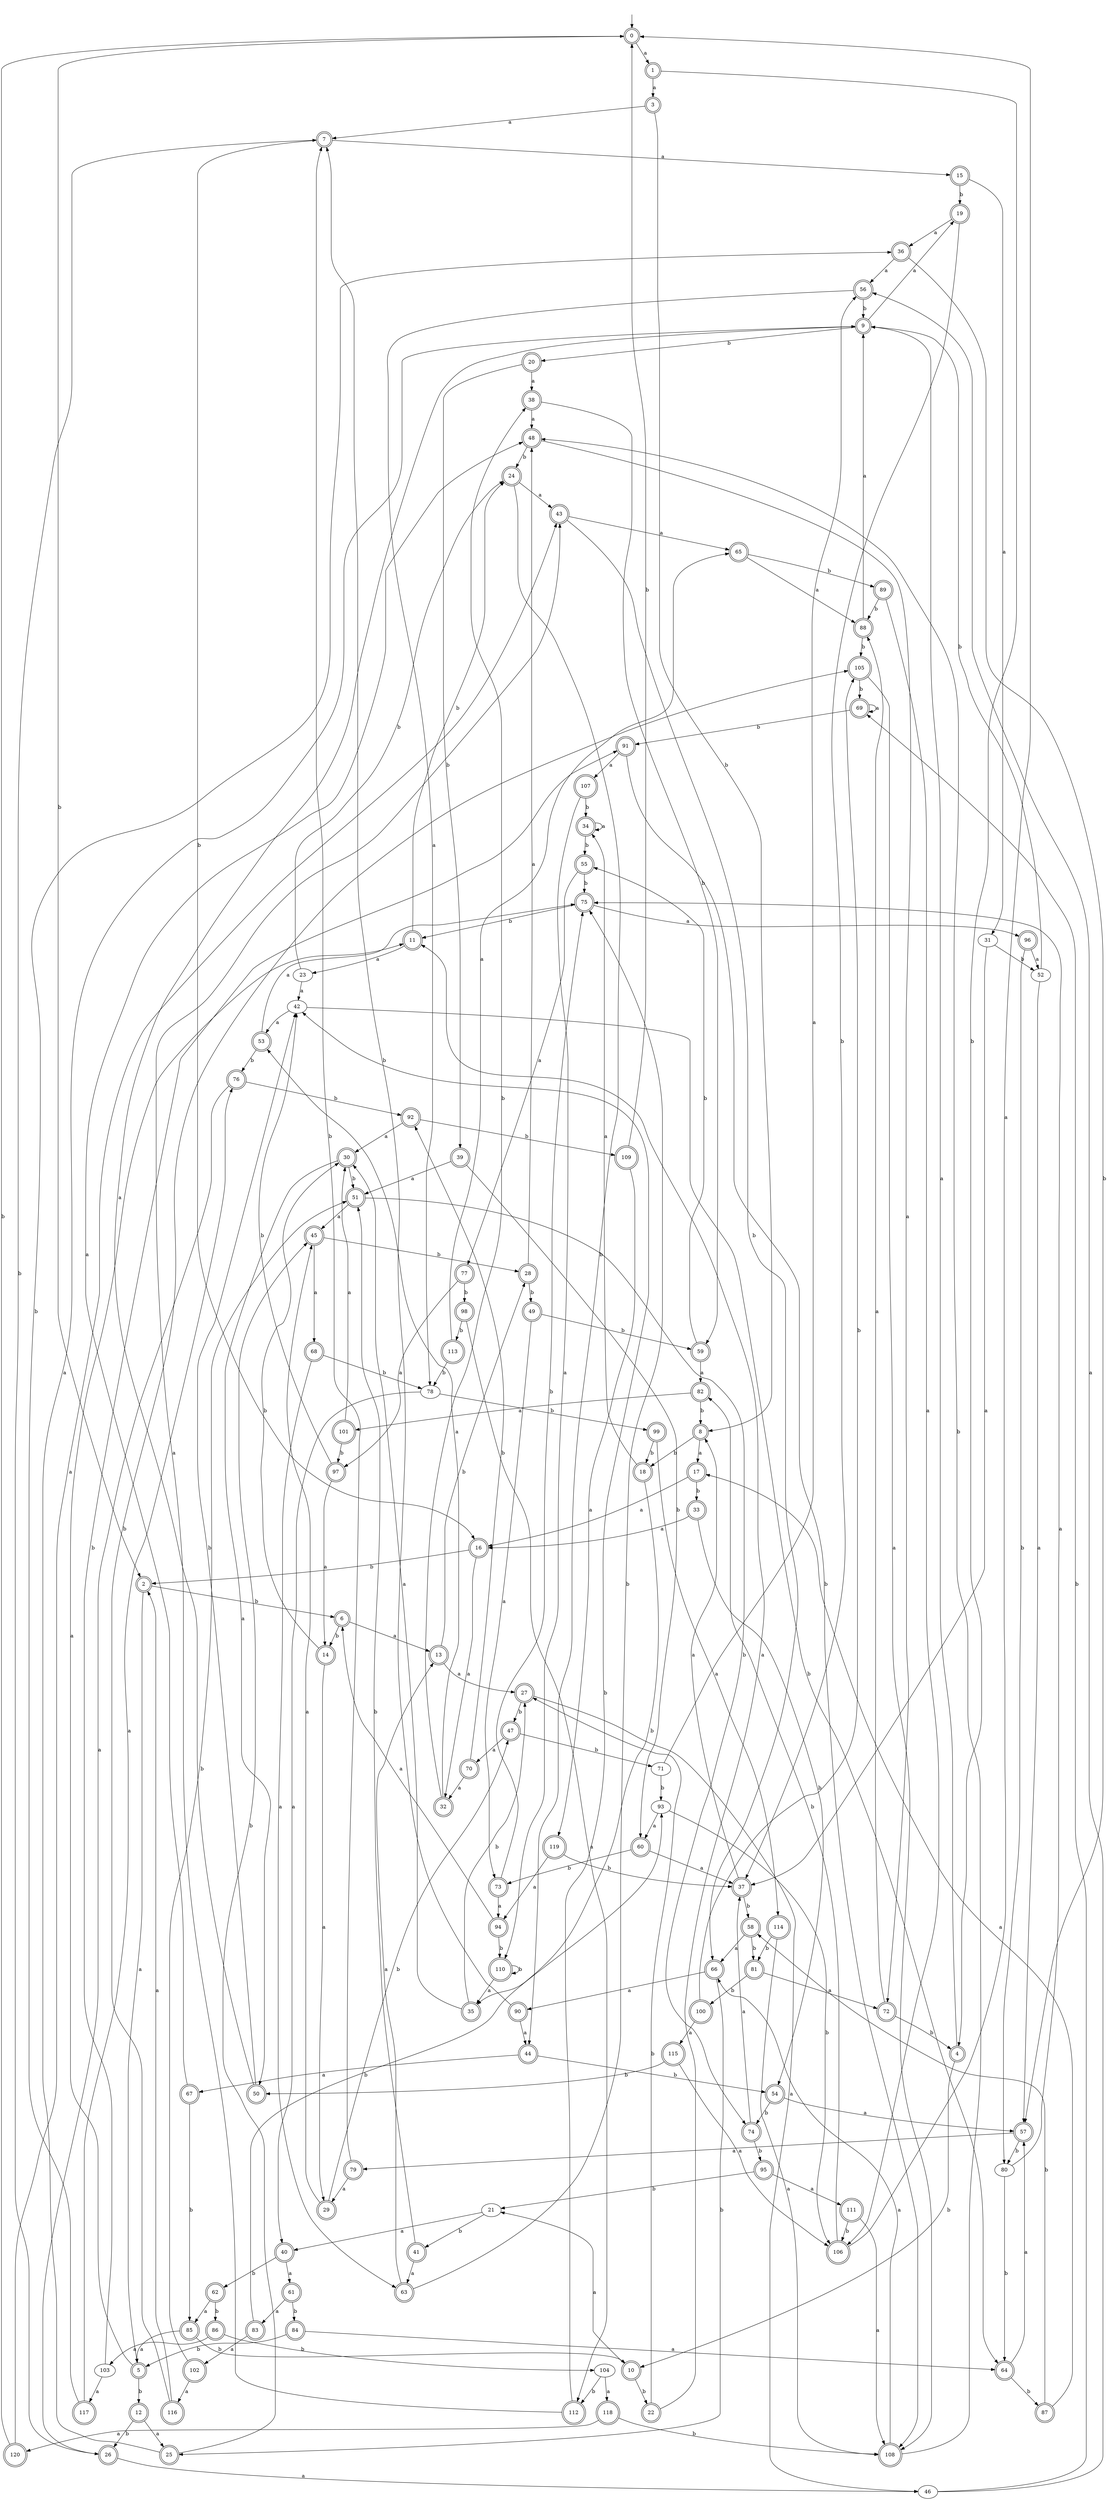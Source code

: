 digraph RandomDFA {
  __start0 [label="", shape=none];
  __start0 -> 0 [label=""];
  0 [shape=circle] [shape=doublecircle]
  0 -> 1 [label="a"]
  0 -> 2 [label="b"]
  1 [shape=doublecircle]
  1 -> 3 [label="a"]
  1 -> 4 [label="b"]
  2 [shape=doublecircle]
  2 -> 5 [label="a"]
  2 -> 6 [label="b"]
  3 [shape=doublecircle]
  3 -> 7 [label="a"]
  3 -> 8 [label="b"]
  4 [shape=doublecircle]
  4 -> 9 [label="a"]
  4 -> 10 [label="b"]
  5 [shape=doublecircle]
  5 -> 11 [label="a"]
  5 -> 12 [label="b"]
  6 [shape=doublecircle]
  6 -> 13 [label="a"]
  6 -> 14 [label="b"]
  7 [shape=doublecircle]
  7 -> 15 [label="a"]
  7 -> 16 [label="b"]
  8 [shape=doublecircle]
  8 -> 17 [label="a"]
  8 -> 18 [label="b"]
  9 [shape=doublecircle]
  9 -> 19 [label="a"]
  9 -> 20 [label="b"]
  10 [shape=doublecircle]
  10 -> 21 [label="a"]
  10 -> 22 [label="b"]
  11 [shape=doublecircle]
  11 -> 23 [label="a"]
  11 -> 24 [label="b"]
  12 [shape=doublecircle]
  12 -> 25 [label="a"]
  12 -> 26 [label="b"]
  13 [shape=doublecircle]
  13 -> 27 [label="a"]
  13 -> 28 [label="b"]
  14 [shape=doublecircle]
  14 -> 29 [label="a"]
  14 -> 30 [label="b"]
  15 [shape=doublecircle]
  15 -> 31 [label="a"]
  15 -> 19 [label="b"]
  16 [shape=doublecircle]
  16 -> 32 [label="a"]
  16 -> 2 [label="b"]
  17 [shape=doublecircle]
  17 -> 16 [label="a"]
  17 -> 33 [label="b"]
  18 [shape=doublecircle]
  18 -> 34 [label="a"]
  18 -> 35 [label="b"]
  19 [shape=doublecircle]
  19 -> 36 [label="a"]
  19 -> 37 [label="b"]
  20 [shape=doublecircle]
  20 -> 38 [label="a"]
  20 -> 39 [label="b"]
  21
  21 -> 40 [label="a"]
  21 -> 41 [label="b"]
  22 [shape=doublecircle]
  22 -> 11 [label="a"]
  22 -> 27 [label="b"]
  23
  23 -> 42 [label="a"]
  23 -> 24 [label="b"]
  24 [shape=doublecircle]
  24 -> 43 [label="a"]
  24 -> 44 [label="b"]
  25 [shape=doublecircle]
  25 -> 9 [label="a"]
  25 -> 45 [label="b"]
  26 [shape=doublecircle]
  26 -> 46 [label="a"]
  26 -> 7 [label="b"]
  27 [shape=doublecircle]
  27 -> 46 [label="a"]
  27 -> 47 [label="b"]
  28 [shape=doublecircle]
  28 -> 48 [label="a"]
  28 -> 49 [label="b"]
  29 [shape=doublecircle]
  29 -> 45 [label="a"]
  29 -> 47 [label="b"]
  30 [shape=doublecircle]
  30 -> 50 [label="a"]
  30 -> 51 [label="b"]
  31
  31 -> 37 [label="a"]
  31 -> 52 [label="b"]
  32 [shape=doublecircle]
  32 -> 53 [label="a"]
  32 -> 38 [label="b"]
  33 [shape=doublecircle]
  33 -> 16 [label="a"]
  33 -> 54 [label="b"]
  34 [shape=doublecircle]
  34 -> 34 [label="a"]
  34 -> 55 [label="b"]
  35 [shape=doublecircle]
  35 -> 30 [label="a"]
  35 -> 27 [label="b"]
  36 [shape=doublecircle]
  36 -> 56 [label="a"]
  36 -> 57 [label="b"]
  37 [shape=doublecircle]
  37 -> 8 [label="a"]
  37 -> 58 [label="b"]
  38 [shape=doublecircle]
  38 -> 48 [label="a"]
  38 -> 59 [label="b"]
  39 [shape=doublecircle]
  39 -> 51 [label="a"]
  39 -> 60 [label="b"]
  40 [shape=doublecircle]
  40 -> 61 [label="a"]
  40 -> 62 [label="b"]
  41 [shape=doublecircle]
  41 -> 63 [label="a"]
  41 -> 51 [label="b"]
  42
  42 -> 53 [label="a"]
  42 -> 64 [label="b"]
  43 [shape=doublecircle]
  43 -> 65 [label="a"]
  43 -> 66 [label="b"]
  44 [shape=doublecircle]
  44 -> 67 [label="a"]
  44 -> 54 [label="b"]
  45 [shape=doublecircle]
  45 -> 68 [label="a"]
  45 -> 28 [label="b"]
  46
  46 -> 56 [label="a"]
  46 -> 69 [label="b"]
  47 [shape=doublecircle]
  47 -> 70 [label="a"]
  47 -> 71 [label="b"]
  48 [shape=doublecircle]
  48 -> 72 [label="a"]
  48 -> 24 [label="b"]
  49 [shape=doublecircle]
  49 -> 73 [label="a"]
  49 -> 59 [label="b"]
  50 [shape=doublecircle]
  50 -> 9 [label="a"]
  50 -> 42 [label="b"]
  51 [shape=doublecircle]
  51 -> 45 [label="a"]
  51 -> 74 [label="b"]
  52
  52 -> 57 [label="a"]
  52 -> 9 [label="b"]
  53 [shape=doublecircle]
  53 -> 75 [label="a"]
  53 -> 76 [label="b"]
  54 [shape=doublecircle]
  54 -> 57 [label="a"]
  54 -> 74 [label="b"]
  55 [shape=doublecircle]
  55 -> 77 [label="a"]
  55 -> 75 [label="b"]
  56 [shape=doublecircle]
  56 -> 78 [label="a"]
  56 -> 9 [label="b"]
  57 [shape=doublecircle]
  57 -> 79 [label="a"]
  57 -> 80 [label="b"]
  58 [shape=doublecircle]
  58 -> 66 [label="a"]
  58 -> 81 [label="b"]
  59 [shape=doublecircle]
  59 -> 82 [label="a"]
  59 -> 55 [label="b"]
  60 [shape=doublecircle]
  60 -> 37 [label="a"]
  60 -> 73 [label="b"]
  61 [shape=doublecircle]
  61 -> 83 [label="a"]
  61 -> 84 [label="b"]
  62 [shape=doublecircle]
  62 -> 85 [label="a"]
  62 -> 86 [label="b"]
  63 [shape=doublecircle]
  63 -> 13 [label="a"]
  63 -> 75 [label="b"]
  64 [shape=doublecircle]
  64 -> 57 [label="a"]
  64 -> 87 [label="b"]
  65 [shape=doublecircle]
  65 -> 88 [label="a"]
  65 -> 89 [label="b"]
  66 [shape=doublecircle]
  66 -> 90 [label="a"]
  66 -> 25 [label="b"]
  67 [shape=doublecircle]
  67 -> 48 [label="a"]
  67 -> 85 [label="b"]
  68 [shape=doublecircle]
  68 -> 63 [label="a"]
  68 -> 78 [label="b"]
  69 [shape=doublecircle]
  69 -> 69 [label="a"]
  69 -> 91 [label="b"]
  70 [shape=doublecircle]
  70 -> 32 [label="a"]
  70 -> 92 [label="b"]
  71
  71 -> 56 [label="a"]
  71 -> 93 [label="b"]
  72 [shape=doublecircle]
  72 -> 88 [label="a"]
  72 -> 4 [label="b"]
  73 [shape=doublecircle]
  73 -> 94 [label="a"]
  73 -> 75 [label="b"]
  74 [shape=doublecircle]
  74 -> 37 [label="a"]
  74 -> 95 [label="b"]
  75 [shape=doublecircle]
  75 -> 96 [label="a"]
  75 -> 11 [label="b"]
  76 [shape=doublecircle]
  76 -> 26 [label="a"]
  76 -> 92 [label="b"]
  77 [shape=doublecircle]
  77 -> 97 [label="a"]
  77 -> 98 [label="b"]
  78
  78 -> 40 [label="a"]
  78 -> 99 [label="b"]
  79 [shape=doublecircle]
  79 -> 29 [label="a"]
  79 -> 7 [label="b"]
  80
  80 -> 75 [label="a"]
  80 -> 64 [label="b"]
  81 [shape=doublecircle]
  81 -> 72 [label="a"]
  81 -> 100 [label="b"]
  82 [shape=doublecircle]
  82 -> 101 [label="a"]
  82 -> 8 [label="b"]
  83 [shape=doublecircle]
  83 -> 102 [label="a"]
  83 -> 93 [label="b"]
  84 [shape=doublecircle]
  84 -> 64 [label="a"]
  84 -> 5 [label="b"]
  85 [shape=doublecircle]
  85 -> 5 [label="a"]
  85 -> 10 [label="b"]
  86 [shape=doublecircle]
  86 -> 103 [label="a"]
  86 -> 104 [label="b"]
  87 [shape=doublecircle]
  87 -> 17 [label="a"]
  87 -> 58 [label="b"]
  88 [shape=doublecircle]
  88 -> 9 [label="a"]
  88 -> 105 [label="b"]
  89 [shape=doublecircle]
  89 -> 106 [label="a"]
  89 -> 88 [label="b"]
  90 [shape=doublecircle]
  90 -> 44 [label="a"]
  90 -> 7 [label="b"]
  91 [shape=doublecircle]
  91 -> 107 [label="a"]
  91 -> 108 [label="b"]
  92 [shape=doublecircle]
  92 -> 30 [label="a"]
  92 -> 109 [label="b"]
  93
  93 -> 60 [label="a"]
  93 -> 106 [label="b"]
  94 [shape=doublecircle]
  94 -> 6 [label="a"]
  94 -> 110 [label="b"]
  95 [shape=doublecircle]
  95 -> 111 [label="a"]
  95 -> 21 [label="b"]
  96 [shape=doublecircle]
  96 -> 52 [label="a"]
  96 -> 80 [label="b"]
  97 [shape=doublecircle]
  97 -> 14 [label="a"]
  97 -> 42 [label="b"]
  98 [shape=doublecircle]
  98 -> 112 [label="a"]
  98 -> 113 [label="b"]
  99 [shape=doublecircle]
  99 -> 114 [label="a"]
  99 -> 18 [label="b"]
  100 [shape=doublecircle]
  100 -> 115 [label="a"]
  100 -> 105 [label="b"]
  101 [shape=doublecircle]
  101 -> 30 [label="a"]
  101 -> 97 [label="b"]
  102 [shape=doublecircle]
  102 -> 116 [label="a"]
  102 -> 51 [label="b"]
  103
  103 -> 117 [label="a"]
  103 -> 91 [label="b"]
  104
  104 -> 118 [label="a"]
  104 -> 112 [label="b"]
  105 [shape=doublecircle]
  105 -> 108 [label="a"]
  105 -> 69 [label="b"]
  106 [shape=doublecircle]
  106 -> 0 [label="a"]
  106 -> 82 [label="b"]
  107 [shape=doublecircle]
  107 -> 110 [label="a"]
  107 -> 34 [label="b"]
  108 [shape=doublecircle]
  108 -> 66 [label="a"]
  108 -> 48 [label="b"]
  109 [shape=doublecircle]
  109 -> 119 [label="a"]
  109 -> 0 [label="b"]
  110 [shape=doublecircle]
  110 -> 35 [label="a"]
  110 -> 110 [label="b"]
  111 [shape=doublecircle]
  111 -> 108 [label="a"]
  111 -> 106 [label="b"]
  112 [shape=doublecircle]
  112 -> 43 [label="a"]
  112 -> 42 [label="b"]
  113 [shape=doublecircle]
  113 -> 65 [label="a"]
  113 -> 78 [label="b"]
  114 [shape=doublecircle]
  114 -> 108 [label="a"]
  114 -> 81 [label="b"]
  115 [shape=doublecircle]
  115 -> 106 [label="a"]
  115 -> 50 [label="b"]
  116 [shape=doublecircle]
  116 -> 2 [label="a"]
  116 -> 105 [label="b"]
  117 [shape=doublecircle]
  117 -> 76 [label="a"]
  117 -> 36 [label="b"]
  118 [shape=doublecircle]
  118 -> 120 [label="a"]
  118 -> 108 [label="b"]
  119 [shape=doublecircle]
  119 -> 94 [label="a"]
  119 -> 37 [label="b"]
  120 [shape=doublecircle]
  120 -> 43 [label="a"]
  120 -> 0 [label="b"]
}
